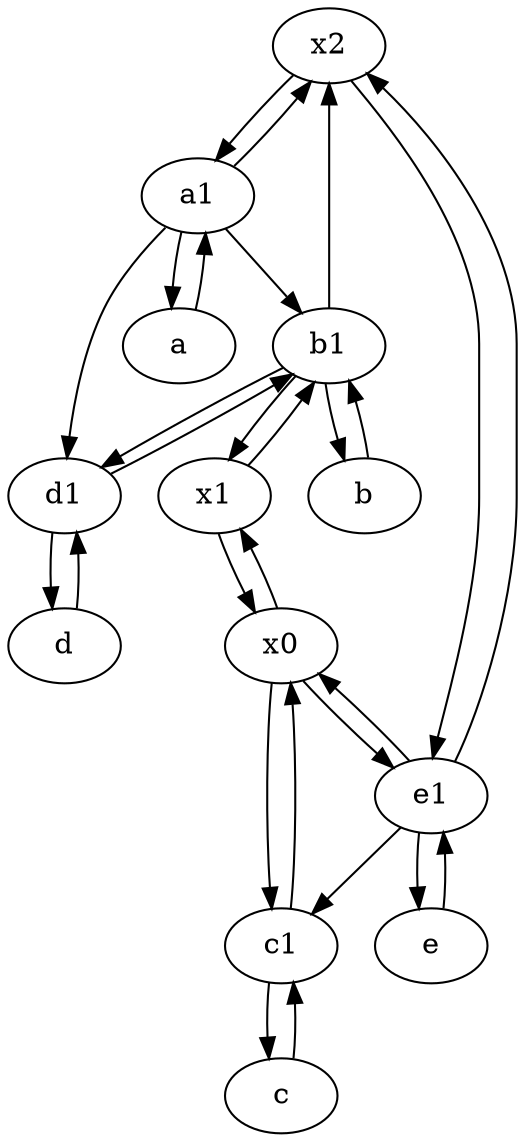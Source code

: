 digraph  {
	x2;
	d1 [pos="25,30!"];
	x0;
	a1 [pos="40,15!"];
	a [pos="40,10!"];
	e [pos="30,50!"];
	x1;
	c1 [pos="30,15!"];
	e1 [pos="25,45!"];
	b1 [pos="45,20!"];
	b [pos="50,20!"];
	c [pos="20,10!"];
	d [pos="20,30!"];
	b1 -> b;
	c -> c1;
	a1 -> d1;
	b -> b1;
	b1 -> x1;
	x1 -> b1;
	a1 -> b1;
	b1 -> x2;
	c1 -> x0;
	d1 -> b1;
	x1 -> x0;
	x0 -> c1;
	e1 -> x0;
	e1 -> c1;
	b1 -> d1;
	a1 -> a;
	e1 -> e;
	x2 -> a1;
	d -> d1;
	a -> a1;
	e1 -> x2;
	x0 -> e1;
	a1 -> x2;
	x2 -> e1;
	x0 -> x1;
	c1 -> c;
	d1 -> d;
	e -> e1;

	}